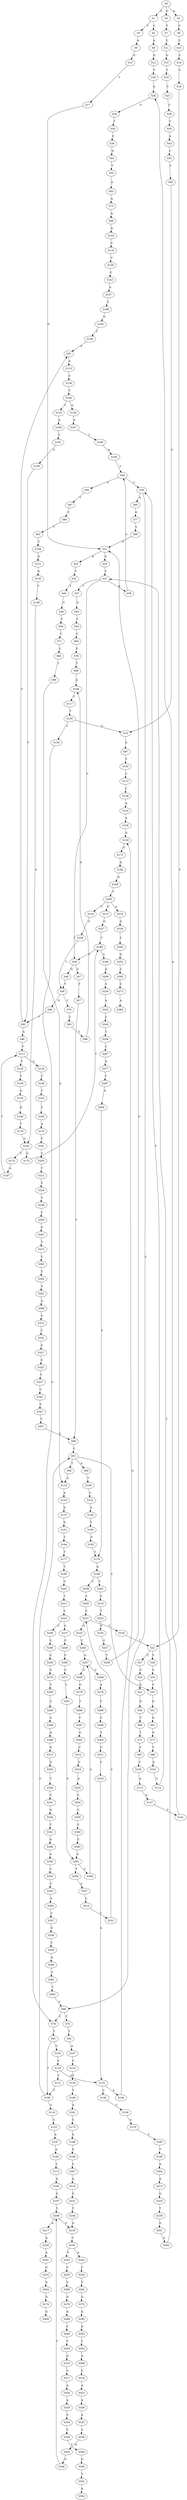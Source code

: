 strict digraph  {
	S0 -> S1 [ label = C ];
	S0 -> S2 [ label = A ];
	S0 -> S3 [ label = G ];
	S1 -> S4 [ label = C ];
	S1 -> S5 [ label = T ];
	S2 -> S6 [ label = C ];
	S3 -> S7 [ label = T ];
	S4 -> S8 [ label = A ];
	S5 -> S9 [ label = A ];
	S6 -> S10 [ label = C ];
	S7 -> S11 [ label = C ];
	S8 -> S12 [ label = G ];
	S9 -> S13 [ label = G ];
	S10 -> S14 [ label = C ];
	S11 -> S15 [ label = G ];
	S12 -> S16 [ label = T ];
	S13 -> S17 [ label = T ];
	S14 -> S18 [ label = C ];
	S15 -> S19 [ label = T ];
	S16 -> S20 [ label = A ];
	S17 -> S21 [ label = G ];
	S18 -> S22 [ label = T ];
	S19 -> S23 [ label = T ];
	S20 -> S24 [ label = G ];
	S21 -> S25 [ label = G ];
	S21 -> S26 [ label = A ];
	S22 -> S27 [ label = C ];
	S22 -> S28 [ label = T ];
	S23 -> S29 [ label = C ];
	S24 -> S30 [ label = T ];
	S25 -> S31 [ label = T ];
	S26 -> S32 [ label = T ];
	S27 -> S33 [ label = C ];
	S28 -> S34 [ label = C ];
	S29 -> S35 [ label = T ];
	S30 -> S36 [ label = C ];
	S31 -> S37 [ label = T ];
	S31 -> S38 [ label = A ];
	S31 -> S39 [ label = C ];
	S32 -> S40 [ label = T ];
	S33 -> S41 [ label = G ];
	S34 -> S42 [ label = C ];
	S35 -> S43 [ label = A ];
	S36 -> S44 [ label = G ];
	S37 -> S45 [ label = G ];
	S38 -> S46 [ label = C ];
	S39 -> S47 [ label = C ];
	S39 -> S48 [ label = G ];
	S40 -> S49 [ label = C ];
	S41 -> S50 [ label = G ];
	S42 -> S51 [ label = G ];
	S43 -> S52 [ label = C ];
	S44 -> S53 [ label = T ];
	S45 -> S54 [ label = T ];
	S46 -> S55 [ label = T ];
	S46 -> S56 [ label = C ];
	S47 -> S57 [ label = T ];
	S48 -> S58 [ label = T ];
	S49 -> S59 [ label = T ];
	S50 -> S60 [ label = T ];
	S51 -> S61 [ label = G ];
	S52 -> S62 [ label = T ];
	S53 -> S63 [ label = A ];
	S54 -> S64 [ label = C ];
	S55 -> S65 [ label = A ];
	S55 -> S66 [ label = C ];
	S56 -> S67 [ label = T ];
	S57 -> S68 [ label = T ];
	S58 -> S69 [ label = G ];
	S58 -> S70 [ label = C ];
	S59 -> S71 [ label = T ];
	S60 -> S72 [ label = T ];
	S61 -> S73 [ label = G ];
	S62 -> S74 [ label = G ];
	S63 -> S75 [ label = A ];
	S64 -> S76 [ label = C ];
	S65 -> S77 [ label = G ];
	S66 -> S78 [ label = C ];
	S66 -> S79 [ label = T ];
	S67 -> S80 [ label = C ];
	S68 -> S81 [ label = C ];
	S69 -> S82 [ label = T ];
	S70 -> S83 [ label = C ];
	S71 -> S84 [ label = C ];
	S72 -> S85 [ label = C ];
	S73 -> S86 [ label = T ];
	S74 -> S87 [ label = A ];
	S75 -> S88 [ label = A ];
	S76 -> S89 [ label = T ];
	S77 -> S90 [ label = T ];
	S78 -> S91 [ label = T ];
	S79 -> S92 [ label = T ];
	S80 -> S93 [ label = T ];
	S81 -> S94 [ label = A ];
	S81 -> S42 [ label = C ];
	S81 -> S95 [ label = T ];
	S82 -> S96 [ label = A ];
	S82 -> S97 [ label = C ];
	S83 -> S98 [ label = T ];
	S84 -> S99 [ label = T ];
	S85 -> S100 [ label = C ];
	S86 -> S101 [ label = A ];
	S87 -> S102 [ label = T ];
	S88 -> S103 [ label = A ];
	S89 -> S104 [ label = A ];
	S90 -> S21 [ label = G ];
	S91 -> S105 [ label = C ];
	S91 -> S106 [ label = T ];
	S92 -> S107 [ label = A ];
	S93 -> S108 [ label = T ];
	S94 -> S109 [ label = T ];
	S95 -> S110 [ label = A ];
	S96 -> S111 [ label = T ];
	S97 -> S112 [ label = A ];
	S98 -> S104 [ label = A ];
	S99 -> S110 [ label = A ];
	S100 -> S113 [ label = A ];
	S101 -> S114 [ label = C ];
	S102 -> S115 [ label = C ];
	S103 -> S116 [ label = C ];
	S104 -> S117 [ label = C ];
	S105 -> S118 [ label = C ];
	S106 -> S119 [ label = G ];
	S106 -> S81 [ label = C ];
	S107 -> S120 [ label = C ];
	S108 -> S121 [ label = G ];
	S109 -> S122 [ label = C ];
	S110 -> S123 [ label = A ];
	S111 -> S124 [ label = A ];
	S111 -> S125 [ label = T ];
	S112 -> S126 [ label = C ];
	S113 -> S127 [ label = G ];
	S114 -> S55 [ label = T ];
	S115 -> S128 [ label = C ];
	S116 -> S129 [ label = C ];
	S117 -> S130 [ label = T ];
	S118 -> S131 [ label = T ];
	S118 -> S132 [ label = A ];
	S119 -> S133 [ label = C ];
	S120 -> S134 [ label = T ];
	S121 -> S135 [ label = G ];
	S122 -> S136 [ label = A ];
	S123 -> S137 [ label = G ];
	S124 -> S138 [ label = T ];
	S125 -> S139 [ label = T ];
	S126 -> S140 [ label = T ];
	S127 -> S141 [ label = T ];
	S128 -> S142 [ label = A ];
	S129 -> S143 [ label = C ];
	S130 -> S74 [ label = G ];
	S130 -> S144 [ label = C ];
	S131 -> S106 [ label = T ];
	S132 -> S145 [ label = C ];
	S132 -> S146 [ label = A ];
	S133 -> S147 [ label = A ];
	S134 -> S148 [ label = T ];
	S135 -> S149 [ label = T ];
	S136 -> S150 [ label = T ];
	S137 -> S151 [ label = G ];
	S138 -> S152 [ label = T ];
	S139 -> S153 [ label = G ];
	S140 -> S154 [ label = G ];
	S140 -> S155 [ label = C ];
	S141 -> S20 [ label = A ];
	S142 -> S156 [ label = A ];
	S143 -> S157 [ label = G ];
	S144 -> S78 [ label = C ];
	S145 -> S158 [ label = C ];
	S146 -> S159 [ label = G ];
	S147 -> S160 [ label = A ];
	S148 -> S161 [ label = A ];
	S149 -> S162 [ label = G ];
	S150 -> S163 [ label = G ];
	S151 -> S164 [ label = T ];
	S152 -> S165 [ label = T ];
	S153 -> S166 [ label = G ];
	S154 -> S167 [ label = G ];
	S155 -> S168 [ label = G ];
	S156 -> S159 [ label = G ];
	S157 -> S169 [ label = T ];
	S158 -> S170 [ label = G ];
	S159 -> S171 [ label = G ];
	S160 -> S172 [ label = C ];
	S161 -> S173 [ label = C ];
	S162 -> S174 [ label = T ];
	S162 -> S175 [ label = G ];
	S163 -> S176 [ label = T ];
	S164 -> S177 [ label = T ];
	S165 -> S178 [ label = A ];
	S166 -> S179 [ label = T ];
	S167 -> S180 [ label = T ];
	S168 -> S181 [ label = T ];
	S169 -> S182 [ label = G ];
	S170 -> S183 [ label = T ];
	S171 -> S184 [ label = G ];
	S172 -> S185 [ label = A ];
	S173 -> S186 [ label = G ];
	S174 -> S187 [ label = A ];
	S175 -> S188 [ label = T ];
	S176 -> S189 [ label = A ];
	S177 -> S190 [ label = T ];
	S178 -> S191 [ label = T ];
	S179 -> S162 [ label = G ];
	S180 -> S192 [ label = A ];
	S181 -> S193 [ label = G ];
	S182 -> S194 [ label = T ];
	S183 -> S195 [ label = T ];
	S184 -> S196 [ label = G ];
	S185 -> S197 [ label = G ];
	S186 -> S198 [ label = A ];
	S187 -> S111 [ label = T ];
	S188 -> S199 [ label = G ];
	S188 -> S39 [ label = C ];
	S189 -> S200 [ label = C ];
	S189 -> S201 [ label = T ];
	S190 -> S202 [ label = C ];
	S191 -> S203 [ label = T ];
	S192 -> S46 [ label = C ];
	S193 -> S82 [ label = T ];
	S194 -> S97 [ label = C ];
	S195 -> S204 [ label = A ];
	S196 -> S205 [ label = T ];
	S197 -> S206 [ label = T ];
	S198 -> S207 [ label = C ];
	S199 -> S208 [ label = A ];
	S200 -> S209 [ label = C ];
	S201 -> S210 [ label = C ];
	S202 -> S211 [ label = T ];
	S203 -> S212 [ label = T ];
	S204 -> S213 [ label = A ];
	S205 -> S214 [ label = A ];
	S205 -> S215 [ label = G ];
	S205 -> S216 [ label = C ];
	S206 -> S217 [ label = A ];
	S206 -> S218 [ label = G ];
	S207 -> S219 [ label = A ];
	S208 -> S220 [ label = C ];
	S209 -> S221 [ label = C ];
	S210 -> S222 [ label = T ];
	S211 -> S223 [ label = C ];
	S212 -> S224 [ label = C ];
	S213 -> S225 [ label = G ];
	S214 -> S226 [ label = G ];
	S215 -> S227 [ label = G ];
	S216 -> S228 [ label = G ];
	S217 -> S229 [ label = A ];
	S218 -> S230 [ label = C ];
	S219 -> S231 [ label = G ];
	S220 -> S232 [ label = A ];
	S221 -> S233 [ label = G ];
	S221 -> S234 [ label = C ];
	S222 -> S235 [ label = A ];
	S223 -> S236 [ label = C ];
	S223 -> S237 [ label = A ];
	S224 -> S238 [ label = C ];
	S225 -> S239 [ label = T ];
	S226 -> S240 [ label = T ];
	S227 -> S188 [ label = T ];
	S228 -> S58 [ label = T ];
	S229 -> S241 [ label = A ];
	S230 -> S242 [ label = A ];
	S230 -> S243 [ label = T ];
	S231 -> S244 [ label = T ];
	S232 -> S245 [ label = C ];
	S233 -> S246 [ label = C ];
	S234 -> S22 [ label = T ];
	S235 -> S247 [ label = G ];
	S236 -> S248 [ label = C ];
	S237 -> S249 [ label = C ];
	S238 -> S250 [ label = T ];
	S239 -> S251 [ label = G ];
	S240 -> S252 [ label = G ];
	S241 -> S253 [ label = G ];
	S242 -> S254 [ label = C ];
	S243 -> S255 [ label = C ];
	S244 -> S218 [ label = G ];
	S245 -> S256 [ label = T ];
	S246 -> S257 [ label = A ];
	S247 -> S258 [ label = T ];
	S248 -> S259 [ label = C ];
	S249 -> S260 [ label = C ];
	S250 -> S261 [ label = G ];
	S251 -> S262 [ label = G ];
	S252 -> S263 [ label = C ];
	S253 -> S264 [ label = A ];
	S254 -> S265 [ label = C ];
	S255 -> S266 [ label = C ];
	S256 -> S267 [ label = C ];
	S257 -> S268 [ label = C ];
	S257 -> S269 [ label = G ];
	S258 -> S21 [ label = G ];
	S259 -> S270 [ label = C ];
	S260 -> S271 [ label = C ];
	S261 -> S272 [ label = T ];
	S262 -> S31 [ label = T ];
	S263 -> S273 [ label = C ];
	S264 -> S274 [ label = G ];
	S265 -> S275 [ label = G ];
	S266 -> S276 [ label = G ];
	S267 -> S277 [ label = A ];
	S268 -> S278 [ label = A ];
	S269 -> S279 [ label = G ];
	S270 -> S280 [ label = T ];
	S271 -> S281 [ label = C ];
	S272 -> S282 [ label = C ];
	S273 -> S283 [ label = A ];
	S274 -> S284 [ label = G ];
	S275 -> S285 [ label = A ];
	S276 -> S286 [ label = A ];
	S277 -> S287 [ label = T ];
	S278 -> S288 [ label = C ];
	S279 -> S289 [ label = T ];
	S280 -> S290 [ label = A ];
	S281 -> S291 [ label = G ];
	S282 -> S292 [ label = T ];
	S285 -> S293 [ label = A ];
	S286 -> S294 [ label = C ];
	S287 -> S295 [ label = G ];
	S288 -> S296 [ label = C ];
	S289 -> S297 [ label = C ];
	S290 -> S298 [ label = C ];
	S291 -> S299 [ label = T ];
	S291 -> S300 [ label = C ];
	S292 -> S301 [ label = A ];
	S293 -> S302 [ label = C ];
	S294 -> S303 [ label = C ];
	S295 -> S176 [ label = T ];
	S296 -> S304 [ label = T ];
	S297 -> S305 [ label = G ];
	S298 -> S306 [ label = A ];
	S299 -> S307 [ label = A ];
	S300 -> S257 [ label = A ];
	S301 -> S308 [ label = A ];
	S302 -> S309 [ label = G ];
	S303 -> S310 [ label = G ];
	S304 -> S311 [ label = C ];
	S305 -> S312 [ label = C ];
	S306 -> S313 [ label = G ];
	S307 -> S314 [ label = C ];
	S308 -> S315 [ label = C ];
	S309 -> S316 [ label = C ];
	S310 -> S317 [ label = C ];
	S311 -> S318 [ label = C ];
	S312 -> S319 [ label = G ];
	S313 -> S320 [ label = A ];
	S314 -> S321 [ label = C ];
	S315 -> S322 [ label = C ];
	S316 -> S323 [ label = A ];
	S317 -> S324 [ label = A ];
	S318 -> S132 [ label = A ];
	S319 -> S325 [ label = A ];
	S320 -> S326 [ label = T ];
	S321 -> S221 [ label = C ];
	S322 -> S327 [ label = A ];
	S323 -> S328 [ label = A ];
	S324 -> S329 [ label = A ];
	S325 -> S330 [ label = C ];
	S326 -> S331 [ label = C ];
	S327 -> S332 [ label = G ];
	S328 -> S333 [ label = A ];
	S329 -> S334 [ label = C ];
	S330 -> S335 [ label = C ];
	S331 -> S336 [ label = G ];
	S332 -> S337 [ label = T ];
	S333 -> S338 [ label = C ];
	S334 -> S339 [ label = C ];
	S335 -> S340 [ label = C ];
	S336 -> S341 [ label = T ];
	S337 -> S342 [ label = C ];
	S338 -> S343 [ label = A ];
	S339 -> S344 [ label = T ];
	S340 -> S345 [ label = C ];
	S341 -> S346 [ label = G ];
	S342 -> S347 [ label = C ];
	S343 -> S348 [ label = G ];
	S344 -> S349 [ label = G ];
	S345 -> S291 [ label = G ];
	S346 -> S350 [ label = A ];
	S347 -> S351 [ label = T ];
	S348 -> S206 [ label = T ];
	S349 -> S352 [ label = T ];
	S350 -> S353 [ label = C ];
	S351 -> S68 [ label = T ];
	S352 -> S354 [ label = A ];
	S353 -> S355 [ label = C ];
	S355 -> S356 [ label = A ];
	S356 -> S357 [ label = C ];
	S357 -> S358 [ label = G ];
	S358 -> S359 [ label = T ];
	S359 -> S360 [ label = A ];
	S360 -> S361 [ label = C ];
	S361 -> S362 [ label = T ];
	S362 -> S66 [ label = C ];
}
